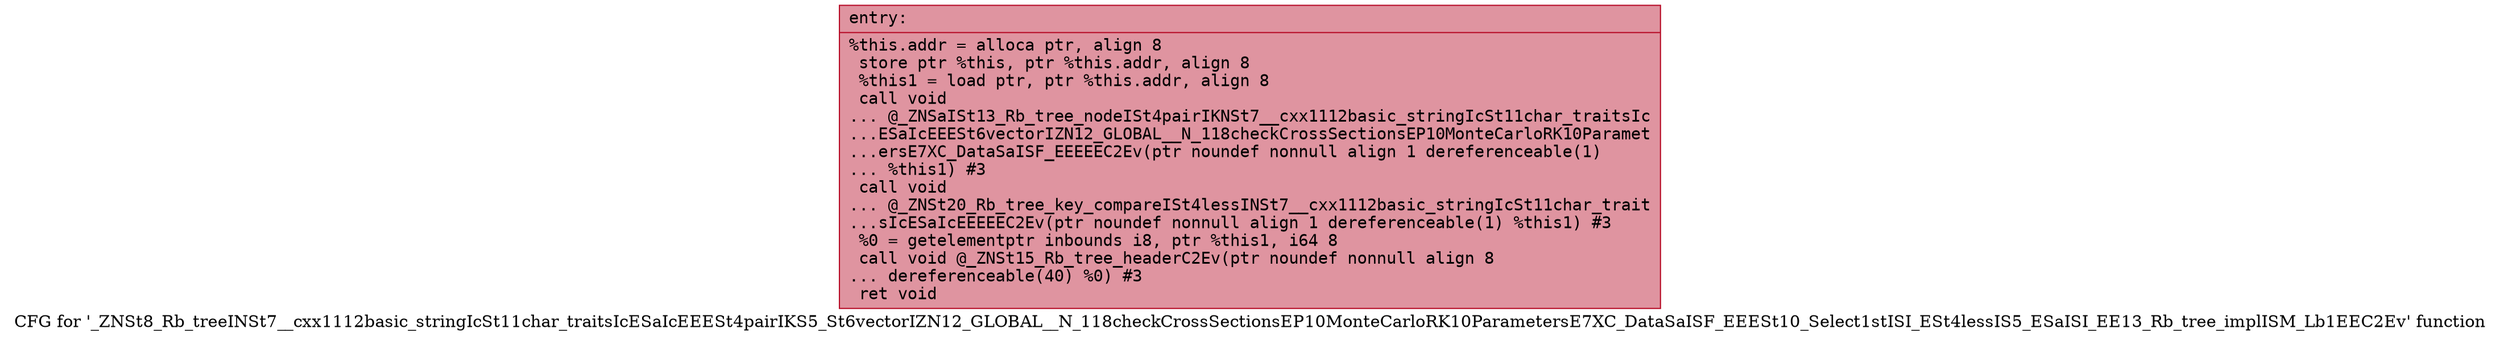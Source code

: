 digraph "CFG for '_ZNSt8_Rb_treeINSt7__cxx1112basic_stringIcSt11char_traitsIcESaIcEEESt4pairIKS5_St6vectorIZN12_GLOBAL__N_118checkCrossSectionsEP10MonteCarloRK10ParametersE7XC_DataSaISF_EEESt10_Select1stISI_ESt4lessIS5_ESaISI_EE13_Rb_tree_implISM_Lb1EEC2Ev' function" {
	label="CFG for '_ZNSt8_Rb_treeINSt7__cxx1112basic_stringIcSt11char_traitsIcESaIcEEESt4pairIKS5_St6vectorIZN12_GLOBAL__N_118checkCrossSectionsEP10MonteCarloRK10ParametersE7XC_DataSaISF_EEESt10_Select1stISI_ESt4lessIS5_ESaISI_EE13_Rb_tree_implISM_Lb1EEC2Ev' function";

	Node0x55dab4916b20 [shape=record,color="#b70d28ff", style=filled, fillcolor="#b70d2870" fontname="Courier",label="{entry:\l|  %this.addr = alloca ptr, align 8\l  store ptr %this, ptr %this.addr, align 8\l  %this1 = load ptr, ptr %this.addr, align 8\l  call void\l... @_ZNSaISt13_Rb_tree_nodeISt4pairIKNSt7__cxx1112basic_stringIcSt11char_traitsIc\l...ESaIcEEESt6vectorIZN12_GLOBAL__N_118checkCrossSectionsEP10MonteCarloRK10Paramet\l...ersE7XC_DataSaISF_EEEEEC2Ev(ptr noundef nonnull align 1 dereferenceable(1)\l... %this1) #3\l  call void\l... @_ZNSt20_Rb_tree_key_compareISt4lessINSt7__cxx1112basic_stringIcSt11char_trait\l...sIcESaIcEEEEEC2Ev(ptr noundef nonnull align 1 dereferenceable(1) %this1) #3\l  %0 = getelementptr inbounds i8, ptr %this1, i64 8\l  call void @_ZNSt15_Rb_tree_headerC2Ev(ptr noundef nonnull align 8\l... dereferenceable(40) %0) #3\l  ret void\l}"];
}
